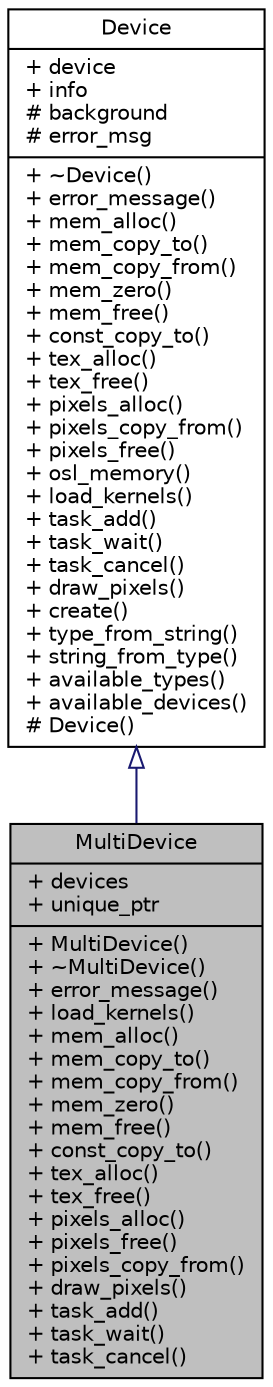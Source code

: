 digraph G
{
  edge [fontname="Helvetica",fontsize="10",labelfontname="Helvetica",labelfontsize="10"];
  node [fontname="Helvetica",fontsize="10",shape=record];
  Node1 [label="{MultiDevice\n|+ devices\l+ unique_ptr\l|+ MultiDevice()\l+ ~MultiDevice()\l+ error_message()\l+ load_kernels()\l+ mem_alloc()\l+ mem_copy_to()\l+ mem_copy_from()\l+ mem_zero()\l+ mem_free()\l+ const_copy_to()\l+ tex_alloc()\l+ tex_free()\l+ pixels_alloc()\l+ pixels_free()\l+ pixels_copy_from()\l+ draw_pixels()\l+ task_add()\l+ task_wait()\l+ task_cancel()\l}",height=0.2,width=0.4,color="black", fillcolor="grey75", style="filled" fontcolor="black"];
  Node2 -> Node1 [dir=back,color="midnightblue",fontsize="10",style="solid",arrowtail="empty",fontname="Helvetica"];
  Node2 [label="{Device\n|+ device\l+ info\l# background\l# error_msg\l|+ ~Device()\l+ error_message()\l+ mem_alloc()\l+ mem_copy_to()\l+ mem_copy_from()\l+ mem_zero()\l+ mem_free()\l+ const_copy_to()\l+ tex_alloc()\l+ tex_free()\l+ pixels_alloc()\l+ pixels_copy_from()\l+ pixels_free()\l+ osl_memory()\l+ load_kernels()\l+ task_add()\l+ task_wait()\l+ task_cancel()\l+ draw_pixels()\l+ create()\l+ type_from_string()\l+ string_from_type()\l+ available_types()\l+ available_devices()\l# Device()\l}",height=0.2,width=0.4,color="black", fillcolor="white", style="filled",URL="$da/da1/structDevice.html"];
}
